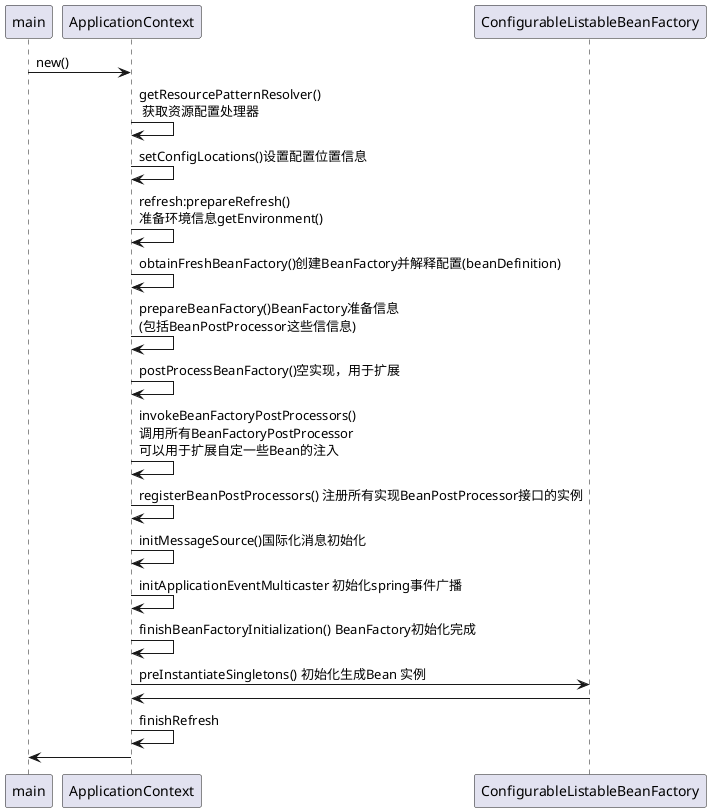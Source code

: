 @startuml
main -> ApplicationContext: new()
ApplicationContext -> ApplicationContext: getResourcePatternResolver()\n 获取资源配置处理器
ApplicationContext -> ApplicationContext:setConfigLocations()设置配置位置信息
ApplicationContext -> ApplicationContext:refresh:prepareRefresh()\n准备环境信息getEnvironment()
ApplicationContext -> ApplicationContext:obtainFreshBeanFactory()创建BeanFactory并解释配置(beanDefinition)
ApplicationContext -> ApplicationContext:prepareBeanFactory()BeanFactory准备信息\n(包括BeanPostProcessor这些信信息)
ApplicationContext -> ApplicationContext:postProcessBeanFactory()空实现，用于扩展
ApplicationContext -> ApplicationContext:invokeBeanFactoryPostProcessors()\n调用所有BeanFactoryPostProcessor\n可以用于扩展自定一些Bean的注入
ApplicationContext -> ApplicationContext:registerBeanPostProcessors() 注册所有实现BeanPostProcessor接口的实例
ApplicationContext -> ApplicationContext:initMessageSource()国际化消息初始化
ApplicationContext -> ApplicationContext:initApplicationEventMulticaster 初始化spring事件广播
ApplicationContext -> ApplicationContext:finishBeanFactoryInitialization() BeanFactory初始化完成
ApplicationContext -> ConfigurableListableBeanFactory:preInstantiateSingletons() 初始化生成Bean 实例
ApplicationContext <-ConfigurableListableBeanFactory
ApplicationContext -> ApplicationContext:finishRefresh
ApplicationContext -> main:
@enduml